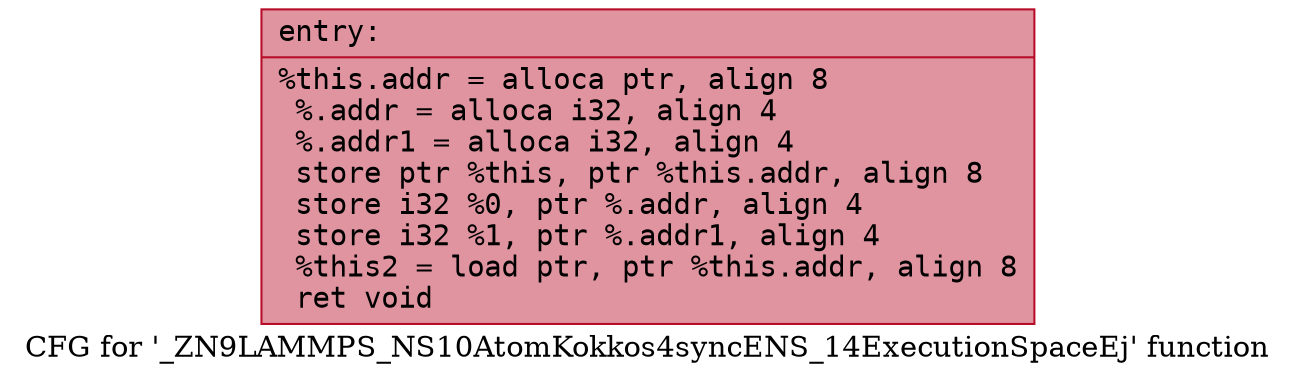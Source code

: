 digraph "CFG for '_ZN9LAMMPS_NS10AtomKokkos4syncENS_14ExecutionSpaceEj' function" {
	label="CFG for '_ZN9LAMMPS_NS10AtomKokkos4syncENS_14ExecutionSpaceEj' function";

	Node0x555def93f930 [shape=record,color="#b70d28ff", style=filled, fillcolor="#b70d2870" fontname="Courier",label="{entry:\l|  %this.addr = alloca ptr, align 8\l  %.addr = alloca i32, align 4\l  %.addr1 = alloca i32, align 4\l  store ptr %this, ptr %this.addr, align 8\l  store i32 %0, ptr %.addr, align 4\l  store i32 %1, ptr %.addr1, align 4\l  %this2 = load ptr, ptr %this.addr, align 8\l  ret void\l}"];
}

